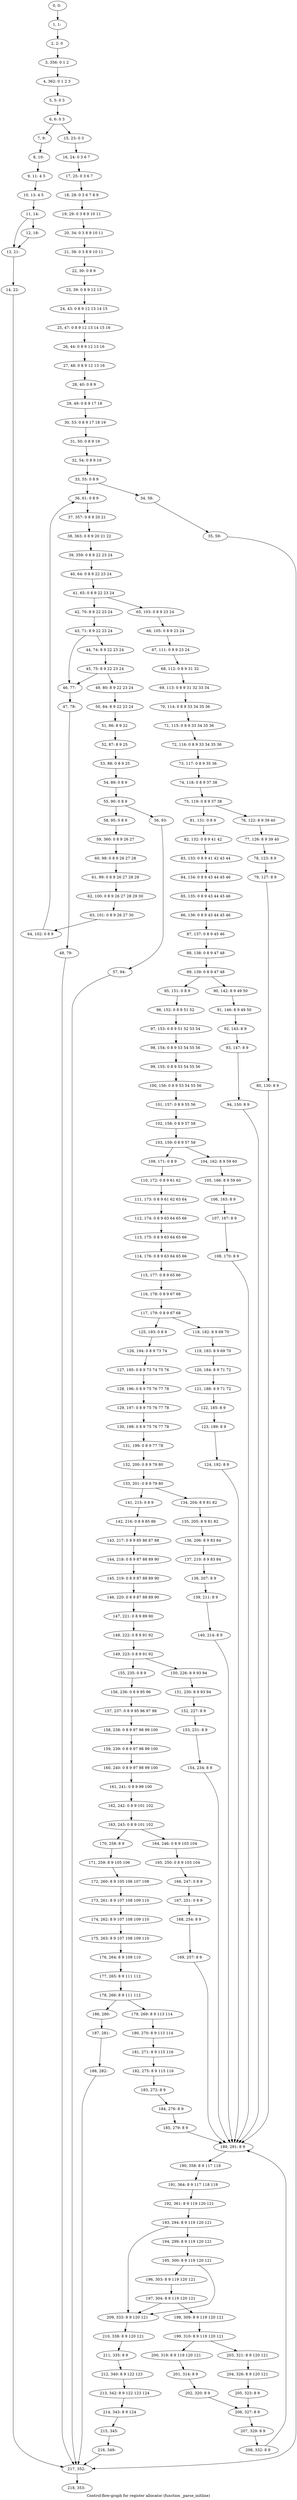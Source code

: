 digraph G {
graph [label="Control-flow-graph for register allocator (function _parse_initline)"]
0[label="0, 0: "];
1[label="1, 1: "];
2[label="2, 2: 0 "];
3[label="3, 356: 0 1 2 "];
4[label="4, 362: 0 1 2 3 "];
5[label="5, 5: 0 3 "];
6[label="6, 6: 0 3 "];
7[label="7, 9: "];
8[label="8, 10: "];
9[label="9, 11: 4 5 "];
10[label="10, 13: 4 5 "];
11[label="11, 14: "];
12[label="12, 18: "];
13[label="13, 21: "];
14[label="14, 22: "];
15[label="15, 23: 0 3 "];
16[label="16, 24: 0 3 6 7 "];
17[label="17, 25: 0 3 6 7 "];
18[label="18, 28: 0 3 6 7 8 9 "];
19[label="19, 29: 0 3 8 9 10 11 "];
20[label="20, 34: 0 3 8 9 10 11 "];
21[label="21, 38: 0 3 8 9 10 11 "];
22[label="22, 30: 0 8 9 "];
23[label="23, 39: 0 8 9 12 13 "];
24[label="24, 43: 0 8 9 12 13 14 15 "];
25[label="25, 47: 0 8 9 12 13 14 15 16 "];
26[label="26, 44: 0 8 9 12 13 16 "];
27[label="27, 48: 0 8 9 12 13 16 "];
28[label="28, 40: 0 8 9 "];
29[label="29, 49: 0 8 9 17 18 "];
30[label="30, 53: 0 8 9 17 18 19 "];
31[label="31, 50: 0 8 9 19 "];
32[label="32, 54: 0 8 9 19 "];
33[label="33, 55: 0 8 9 "];
34[label="34, 58: "];
35[label="35, 59: "];
36[label="36, 61: 0 8 9 "];
37[label="37, 357: 0 8 9 20 21 "];
38[label="38, 363: 0 8 9 20 21 22 "];
39[label="39, 359: 0 8 9 22 23 24 "];
40[label="40, 64: 0 8 9 22 23 24 "];
41[label="41, 65: 0 8 9 22 23 24 "];
42[label="42, 70: 8 9 22 23 24 "];
43[label="43, 71: 8 9 22 23 24 "];
44[label="44, 74: 8 9 22 23 24 "];
45[label="45, 75: 8 9 22 23 24 "];
46[label="46, 77: "];
47[label="47, 78: "];
48[label="48, 79: "];
49[label="49, 80: 8 9 22 23 24 "];
50[label="50, 84: 8 9 22 23 24 "];
51[label="51, 86: 8 9 22 "];
52[label="52, 87: 8 9 25 "];
53[label="53, 88: 0 8 9 25 "];
54[label="54, 89: 0 8 9 "];
55[label="55, 90: 0 8 9 "];
56[label="56, 93: "];
57[label="57, 94: "];
58[label="58, 95: 0 8 9 "];
59[label="59, 360: 0 8 9 26 27 "];
60[label="60, 98: 0 8 9 26 27 28 "];
61[label="61, 99: 0 8 9 26 27 28 29 "];
62[label="62, 100: 0 8 9 26 27 28 29 30 "];
63[label="63, 101: 0 8 9 26 27 30 "];
64[label="64, 102: 0 8 9 "];
65[label="65, 103: 0 8 9 23 24 "];
66[label="66, 105: 0 8 9 23 24 "];
67[label="67, 111: 0 8 9 23 24 "];
68[label="68, 112: 0 8 9 31 32 "];
69[label="69, 113: 0 8 9 31 32 33 34 "];
70[label="70, 114: 0 8 9 33 34 35 36 "];
71[label="71, 115: 0 8 9 33 34 35 36 "];
72[label="72, 116: 0 8 9 33 34 35 36 "];
73[label="73, 117: 0 8 9 35 36 "];
74[label="74, 118: 0 8 9 37 38 "];
75[label="75, 119: 0 8 9 37 38 "];
76[label="76, 122: 8 9 39 40 "];
77[label="77, 126: 8 9 39 40 "];
78[label="78, 123: 8 9 "];
79[label="79, 127: 8 9 "];
80[label="80, 130: 8 9 "];
81[label="81, 131: 0 8 9 "];
82[label="82, 132: 0 8 9 41 42 "];
83[label="83, 133: 0 8 9 41 42 43 44 "];
84[label="84, 134: 0 8 9 43 44 45 46 "];
85[label="85, 135: 0 8 9 43 44 45 46 "];
86[label="86, 136: 0 8 9 43 44 45 46 "];
87[label="87, 137: 0 8 9 45 46 "];
88[label="88, 138: 0 8 9 47 48 "];
89[label="89, 139: 0 8 9 47 48 "];
90[label="90, 142: 8 9 49 50 "];
91[label="91, 146: 8 9 49 50 "];
92[label="92, 143: 8 9 "];
93[label="93, 147: 8 9 "];
94[label="94, 150: 8 9 "];
95[label="95, 151: 0 8 9 "];
96[label="96, 152: 0 8 9 51 52 "];
97[label="97, 153: 0 8 9 51 52 53 54 "];
98[label="98, 154: 0 8 9 53 54 55 56 "];
99[label="99, 155: 0 8 9 53 54 55 56 "];
100[label="100, 156: 0 8 9 53 54 55 56 "];
101[label="101, 157: 0 8 9 55 56 "];
102[label="102, 158: 0 8 9 57 58 "];
103[label="103, 159: 0 8 9 57 58 "];
104[label="104, 162: 8 9 59 60 "];
105[label="105, 166: 8 9 59 60 "];
106[label="106, 163: 8 9 "];
107[label="107, 167: 8 9 "];
108[label="108, 170: 8 9 "];
109[label="109, 171: 0 8 9 "];
110[label="110, 172: 0 8 9 61 62 "];
111[label="111, 173: 0 8 9 61 62 63 64 "];
112[label="112, 174: 0 8 9 63 64 65 66 "];
113[label="113, 175: 0 8 9 63 64 65 66 "];
114[label="114, 176: 0 8 9 63 64 65 66 "];
115[label="115, 177: 0 8 9 65 66 "];
116[label="116, 178: 0 8 9 67 68 "];
117[label="117, 179: 0 8 9 67 68 "];
118[label="118, 182: 8 9 69 70 "];
119[label="119, 183: 8 9 69 70 "];
120[label="120, 184: 8 9 71 72 "];
121[label="121, 188: 8 9 71 72 "];
122[label="122, 185: 8 9 "];
123[label="123, 189: 8 9 "];
124[label="124, 192: 8 9 "];
125[label="125, 193: 0 8 9 "];
126[label="126, 194: 0 8 9 73 74 "];
127[label="127, 195: 0 8 9 73 74 75 76 "];
128[label="128, 196: 0 8 9 75 76 77 78 "];
129[label="129, 197: 0 8 9 75 76 77 78 "];
130[label="130, 198: 0 8 9 75 76 77 78 "];
131[label="131, 199: 0 8 9 77 78 "];
132[label="132, 200: 0 8 9 79 80 "];
133[label="133, 201: 0 8 9 79 80 "];
134[label="134, 204: 8 9 81 82 "];
135[label="135, 205: 8 9 81 82 "];
136[label="136, 206: 8 9 83 84 "];
137[label="137, 210: 8 9 83 84 "];
138[label="138, 207: 8 9 "];
139[label="139, 211: 8 9 "];
140[label="140, 214: 8 9 "];
141[label="141, 215: 0 8 9 "];
142[label="142, 216: 0 8 9 85 86 "];
143[label="143, 217: 0 8 9 85 86 87 88 "];
144[label="144, 218: 0 8 9 87 88 89 90 "];
145[label="145, 219: 0 8 9 87 88 89 90 "];
146[label="146, 220: 0 8 9 87 88 89 90 "];
147[label="147, 221: 0 8 9 89 90 "];
148[label="148, 222: 0 8 9 91 92 "];
149[label="149, 223: 0 8 9 91 92 "];
150[label="150, 226: 8 9 93 94 "];
151[label="151, 230: 8 9 93 94 "];
152[label="152, 227: 8 9 "];
153[label="153, 231: 8 9 "];
154[label="154, 234: 8 9 "];
155[label="155, 235: 0 8 9 "];
156[label="156, 236: 0 8 9 95 96 "];
157[label="157, 237: 0 8 9 95 96 97 98 "];
158[label="158, 238: 0 8 9 97 98 99 100 "];
159[label="159, 239: 0 8 9 97 98 99 100 "];
160[label="160, 240: 0 8 9 97 98 99 100 "];
161[label="161, 241: 0 8 9 99 100 "];
162[label="162, 242: 0 8 9 101 102 "];
163[label="163, 243: 0 8 9 101 102 "];
164[label="164, 246: 0 8 9 103 104 "];
165[label="165, 250: 0 8 9 103 104 "];
166[label="166, 247: 0 8 9 "];
167[label="167, 251: 0 8 9 "];
168[label="168, 254: 8 9 "];
169[label="169, 257: 8 9 "];
170[label="170, 258: 8 9 "];
171[label="171, 259: 8 9 105 106 "];
172[label="172, 260: 8 9 105 106 107 108 "];
173[label="173, 261: 8 9 107 108 109 110 "];
174[label="174, 262: 8 9 107 108 109 110 "];
175[label="175, 263: 8 9 107 108 109 110 "];
176[label="176, 264: 8 9 109 110 "];
177[label="177, 265: 8 9 111 112 "];
178[label="178, 266: 8 9 111 112 "];
179[label="179, 269: 8 9 113 114 "];
180[label="180, 270: 8 9 113 114 "];
181[label="181, 271: 8 9 115 116 "];
182[label="182, 275: 8 9 115 116 "];
183[label="183, 272: 8 9 "];
184[label="184, 276: 8 9 "];
185[label="185, 279: 8 9 "];
186[label="186, 280: "];
187[label="187, 281: "];
188[label="188, 282: "];
189[label="189, 291: 8 9 "];
190[label="190, 358: 8 9 117 118 "];
191[label="191, 364: 8 9 117 118 119 "];
192[label="192, 361: 8 9 119 120 121 "];
193[label="193, 294: 8 9 119 120 121 "];
194[label="194, 299: 8 9 119 120 121 "];
195[label="195, 300: 8 9 119 120 121 "];
196[label="196, 303: 8 9 119 120 121 "];
197[label="197, 304: 8 9 119 120 121 "];
198[label="198, 309: 8 9 119 120 121 "];
199[label="199, 310: 8 9 119 120 121 "];
200[label="200, 319: 8 9 119 120 121 "];
201[label="201, 314: 8 9 "];
202[label="202, 320: 8 9 "];
203[label="203, 321: 8 9 120 121 "];
204[label="204, 326: 8 9 120 121 "];
205[label="205, 323: 8 9 "];
206[label="206, 327: 8 9 "];
207[label="207, 329: 8 9 "];
208[label="208, 332: 8 9 "];
209[label="209, 333: 8 9 120 121 "];
210[label="210, 338: 8 9 120 121 "];
211[label="211, 335: 8 9 "];
212[label="212, 340: 8 9 122 123 "];
213[label="213, 342: 8 9 122 123 124 "];
214[label="214, 343: 8 9 124 "];
215[label="215, 345: "];
216[label="216, 349: "];
217[label="217, 352: "];
218[label="218, 353: "];
0->1 ;
1->2 ;
2->3 ;
3->4 ;
4->5 ;
5->6 ;
6->7 ;
6->15 ;
7->8 ;
8->9 ;
9->10 ;
10->11 ;
11->12 ;
11->13 ;
12->13 ;
13->14 ;
14->217 ;
15->16 ;
16->17 ;
17->18 ;
18->19 ;
19->20 ;
20->21 ;
21->22 ;
22->23 ;
23->24 ;
24->25 ;
25->26 ;
26->27 ;
27->28 ;
28->29 ;
29->30 ;
30->31 ;
31->32 ;
32->33 ;
33->34 ;
33->36 ;
34->35 ;
35->217 ;
36->37 ;
37->38 ;
38->39 ;
39->40 ;
40->41 ;
41->42 ;
41->65 ;
42->43 ;
43->44 ;
43->46 ;
44->45 ;
45->46 ;
45->49 ;
46->47 ;
47->48 ;
48->217 ;
49->50 ;
50->51 ;
51->52 ;
52->53 ;
53->54 ;
54->55 ;
55->56 ;
55->58 ;
56->57 ;
57->217 ;
58->59 ;
59->60 ;
60->61 ;
61->62 ;
62->63 ;
63->64 ;
64->36 ;
65->66 ;
66->67 ;
67->68 ;
68->69 ;
69->70 ;
70->71 ;
71->72 ;
72->73 ;
73->74 ;
74->75 ;
75->76 ;
75->81 ;
76->77 ;
77->78 ;
78->79 ;
79->80 ;
80->189 ;
81->82 ;
82->83 ;
83->84 ;
84->85 ;
85->86 ;
86->87 ;
87->88 ;
88->89 ;
89->90 ;
89->95 ;
90->91 ;
91->92 ;
92->93 ;
93->94 ;
94->189 ;
95->96 ;
96->97 ;
97->98 ;
98->99 ;
99->100 ;
100->101 ;
101->102 ;
102->103 ;
103->104 ;
103->109 ;
104->105 ;
105->106 ;
106->107 ;
107->108 ;
108->189 ;
109->110 ;
110->111 ;
111->112 ;
112->113 ;
113->114 ;
114->115 ;
115->116 ;
116->117 ;
117->118 ;
117->125 ;
118->119 ;
119->120 ;
120->121 ;
121->122 ;
122->123 ;
123->124 ;
124->189 ;
125->126 ;
126->127 ;
127->128 ;
128->129 ;
129->130 ;
130->131 ;
131->132 ;
132->133 ;
133->134 ;
133->141 ;
134->135 ;
135->136 ;
136->137 ;
137->138 ;
138->139 ;
139->140 ;
140->189 ;
141->142 ;
142->143 ;
143->144 ;
144->145 ;
145->146 ;
146->147 ;
147->148 ;
148->149 ;
149->150 ;
149->155 ;
150->151 ;
151->152 ;
152->153 ;
153->154 ;
154->189 ;
155->156 ;
156->157 ;
157->158 ;
158->159 ;
159->160 ;
160->161 ;
161->162 ;
162->163 ;
163->164 ;
163->170 ;
164->165 ;
165->166 ;
166->167 ;
167->168 ;
168->169 ;
169->189 ;
170->171 ;
171->172 ;
172->173 ;
173->174 ;
174->175 ;
175->176 ;
176->177 ;
177->178 ;
178->179 ;
178->186 ;
179->180 ;
180->181 ;
181->182 ;
182->183 ;
183->184 ;
184->185 ;
185->189 ;
186->187 ;
187->188 ;
188->217 ;
189->190 ;
190->191 ;
191->192 ;
192->193 ;
193->194 ;
193->209 ;
194->195 ;
195->196 ;
195->209 ;
196->197 ;
197->198 ;
197->209 ;
198->199 ;
199->200 ;
199->203 ;
200->201 ;
201->202 ;
202->206 ;
203->204 ;
204->205 ;
205->206 ;
206->207 ;
207->208 ;
208->189 ;
209->210 ;
210->211 ;
211->212 ;
212->213 ;
213->214 ;
214->215 ;
215->216 ;
216->217 ;
217->218 ;
}
